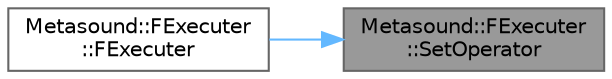 digraph "Metasound::FExecuter::SetOperator"
{
 // INTERACTIVE_SVG=YES
 // LATEX_PDF_SIZE
  bgcolor="transparent";
  edge [fontname=Helvetica,fontsize=10,labelfontname=Helvetica,labelfontsize=10];
  node [fontname=Helvetica,fontsize=10,shape=box,height=0.2,width=0.4];
  rankdir="RL";
  Node1 [id="Node000001",label="Metasound::FExecuter\l::SetOperator",height=0.2,width=0.4,color="gray40", fillcolor="grey60", style="filled", fontcolor="black",tooltip=" "];
  Node1 -> Node2 [id="edge1_Node000001_Node000002",dir="back",color="steelblue1",style="solid",tooltip=" "];
  Node2 [id="Node000002",label="Metasound::FExecuter\l::FExecuter",height=0.2,width=0.4,color="grey40", fillcolor="white", style="filled",URL="$d1/d4e/classMetasound_1_1FExecuter.html#aec8da7009d488604a4f54873568f3177",tooltip=" "];
}
